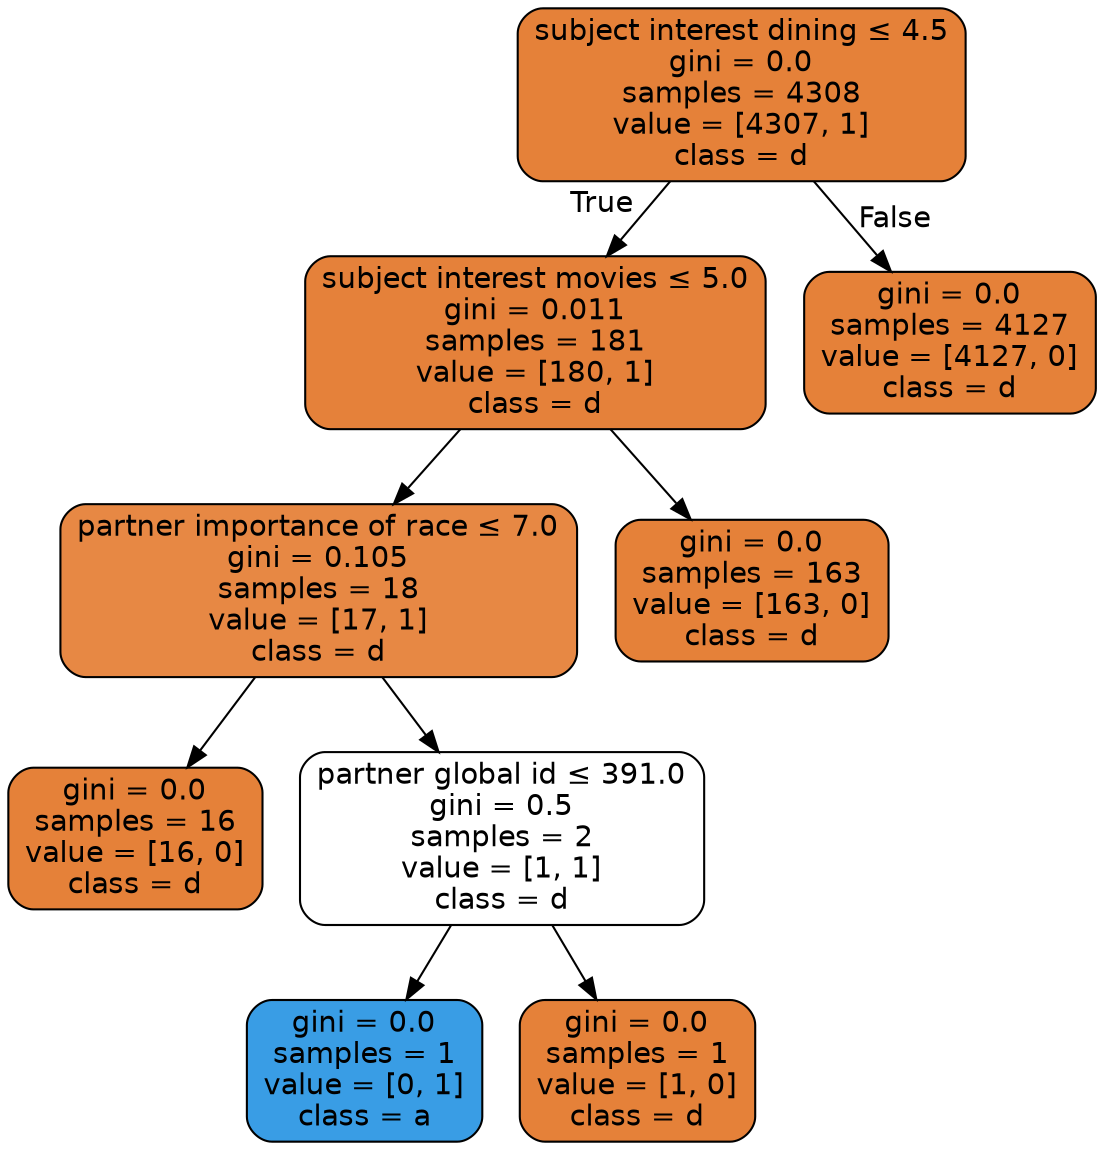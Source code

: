 digraph Tree {
node [shape=box, style="filled, rounded", color="black", fontname=helvetica] ;
edge [fontname=helvetica] ;
0 [label=<subject interest dining &le; 4.5<br/>gini = 0.0<br/>samples = 4308<br/>value = [4307, 1]<br/>class = d>, fillcolor="#e58139ff"] ;
1 [label=<subject interest movies &le; 5.0<br/>gini = 0.011<br/>samples = 181<br/>value = [180, 1]<br/>class = d>, fillcolor="#e58139fe"] ;
0 -> 1 [labeldistance=2.5, labelangle=45, headlabel="True"] ;
2 [label=<partner importance of race &le; 7.0<br/>gini = 0.105<br/>samples = 18<br/>value = [17, 1]<br/>class = d>, fillcolor="#e58139f0"] ;
1 -> 2 ;
3 [label=<gini = 0.0<br/>samples = 16<br/>value = [16, 0]<br/>class = d>, fillcolor="#e58139ff"] ;
2 -> 3 ;
4 [label=<partner global id &le; 391.0<br/>gini = 0.5<br/>samples = 2<br/>value = [1, 1]<br/>class = d>, fillcolor="#e5813900"] ;
2 -> 4 ;
5 [label=<gini = 0.0<br/>samples = 1<br/>value = [0, 1]<br/>class = a>, fillcolor="#399de5ff"] ;
4 -> 5 ;
6 [label=<gini = 0.0<br/>samples = 1<br/>value = [1, 0]<br/>class = d>, fillcolor="#e58139ff"] ;
4 -> 6 ;
7 [label=<gini = 0.0<br/>samples = 163<br/>value = [163, 0]<br/>class = d>, fillcolor="#e58139ff"] ;
1 -> 7 ;
8 [label=<gini = 0.0<br/>samples = 4127<br/>value = [4127, 0]<br/>class = d>, fillcolor="#e58139ff"] ;
0 -> 8 [labeldistance=2.5, labelangle=-45, headlabel="False"] ;
}
